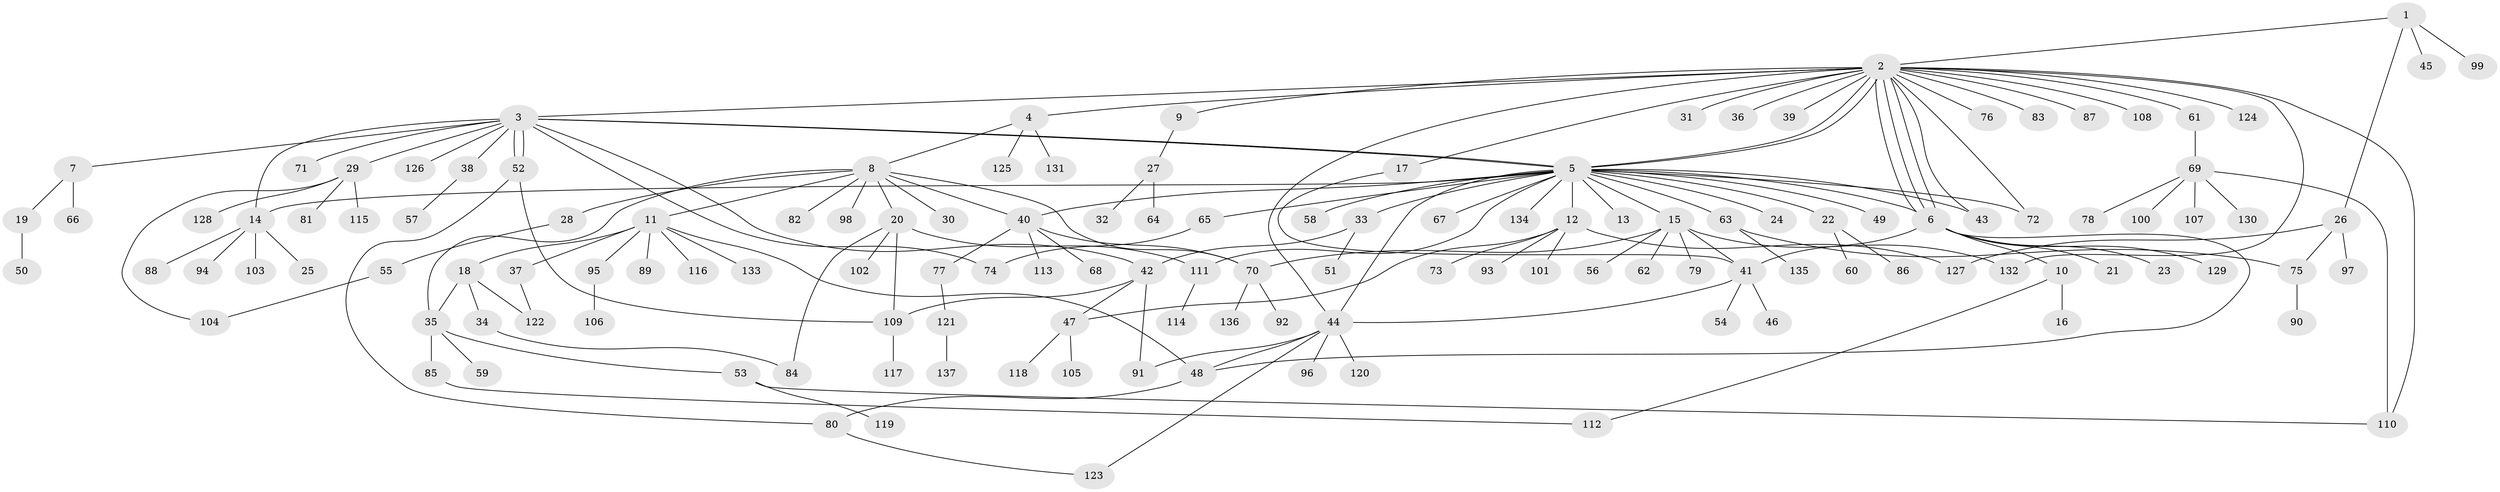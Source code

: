 // coarse degree distribution, {3: 0.18518518518518517, 30: 0.018518518518518517, 10: 0.018518518518518517, 8: 0.018518518518518517, 2: 0.2037037037037037, 1: 0.4444444444444444, 5: 0.05555555555555555, 9: 0.018518518518518517, 4: 0.037037037037037035}
// Generated by graph-tools (version 1.1) at 2025/18/03/04/25 18:18:07]
// undirected, 137 vertices, 174 edges
graph export_dot {
graph [start="1"]
  node [color=gray90,style=filled];
  1;
  2;
  3;
  4;
  5;
  6;
  7;
  8;
  9;
  10;
  11;
  12;
  13;
  14;
  15;
  16;
  17;
  18;
  19;
  20;
  21;
  22;
  23;
  24;
  25;
  26;
  27;
  28;
  29;
  30;
  31;
  32;
  33;
  34;
  35;
  36;
  37;
  38;
  39;
  40;
  41;
  42;
  43;
  44;
  45;
  46;
  47;
  48;
  49;
  50;
  51;
  52;
  53;
  54;
  55;
  56;
  57;
  58;
  59;
  60;
  61;
  62;
  63;
  64;
  65;
  66;
  67;
  68;
  69;
  70;
  71;
  72;
  73;
  74;
  75;
  76;
  77;
  78;
  79;
  80;
  81;
  82;
  83;
  84;
  85;
  86;
  87;
  88;
  89;
  90;
  91;
  92;
  93;
  94;
  95;
  96;
  97;
  98;
  99;
  100;
  101;
  102;
  103;
  104;
  105;
  106;
  107;
  108;
  109;
  110;
  111;
  112;
  113;
  114;
  115;
  116;
  117;
  118;
  119;
  120;
  121;
  122;
  123;
  124;
  125;
  126;
  127;
  128;
  129;
  130;
  131;
  132;
  133;
  134;
  135;
  136;
  137;
  1 -- 2;
  1 -- 26;
  1 -- 45;
  1 -- 99;
  2 -- 3;
  2 -- 4;
  2 -- 5;
  2 -- 5;
  2 -- 6;
  2 -- 6;
  2 -- 6;
  2 -- 9;
  2 -- 17;
  2 -- 31;
  2 -- 36;
  2 -- 39;
  2 -- 43;
  2 -- 44;
  2 -- 61;
  2 -- 72;
  2 -- 76;
  2 -- 83;
  2 -- 87;
  2 -- 108;
  2 -- 110;
  2 -- 124;
  2 -- 132;
  3 -- 5;
  3 -- 5;
  3 -- 7;
  3 -- 14;
  3 -- 29;
  3 -- 38;
  3 -- 42;
  3 -- 52;
  3 -- 52;
  3 -- 71;
  3 -- 74;
  3 -- 126;
  4 -- 8;
  4 -- 125;
  4 -- 131;
  5 -- 6;
  5 -- 12;
  5 -- 13;
  5 -- 14;
  5 -- 15;
  5 -- 22;
  5 -- 24;
  5 -- 33;
  5 -- 40;
  5 -- 43;
  5 -- 44;
  5 -- 49;
  5 -- 58;
  5 -- 63;
  5 -- 65;
  5 -- 67;
  5 -- 72;
  5 -- 111;
  5 -- 134;
  6 -- 10;
  6 -- 21;
  6 -- 23;
  6 -- 41;
  6 -- 48;
  6 -- 129;
  7 -- 19;
  7 -- 66;
  8 -- 11;
  8 -- 20;
  8 -- 28;
  8 -- 30;
  8 -- 35;
  8 -- 40;
  8 -- 70;
  8 -- 82;
  8 -- 98;
  9 -- 27;
  10 -- 16;
  10 -- 112;
  11 -- 18;
  11 -- 37;
  11 -- 48;
  11 -- 89;
  11 -- 95;
  11 -- 116;
  11 -- 133;
  12 -- 47;
  12 -- 73;
  12 -- 93;
  12 -- 101;
  12 -- 127;
  14 -- 25;
  14 -- 88;
  14 -- 94;
  14 -- 103;
  15 -- 41;
  15 -- 56;
  15 -- 62;
  15 -- 70;
  15 -- 79;
  15 -- 132;
  17 -- 41;
  18 -- 34;
  18 -- 35;
  18 -- 122;
  19 -- 50;
  20 -- 84;
  20 -- 102;
  20 -- 109;
  20 -- 111;
  22 -- 60;
  22 -- 86;
  26 -- 75;
  26 -- 97;
  26 -- 127;
  27 -- 32;
  27 -- 64;
  28 -- 55;
  29 -- 81;
  29 -- 104;
  29 -- 115;
  29 -- 128;
  33 -- 42;
  33 -- 51;
  34 -- 84;
  35 -- 53;
  35 -- 59;
  35 -- 85;
  37 -- 122;
  38 -- 57;
  40 -- 68;
  40 -- 70;
  40 -- 77;
  40 -- 113;
  41 -- 44;
  41 -- 46;
  41 -- 54;
  42 -- 47;
  42 -- 91;
  42 -- 109;
  44 -- 48;
  44 -- 91;
  44 -- 96;
  44 -- 120;
  44 -- 123;
  47 -- 105;
  47 -- 118;
  48 -- 80;
  52 -- 80;
  52 -- 109;
  53 -- 110;
  53 -- 119;
  55 -- 104;
  61 -- 69;
  63 -- 75;
  63 -- 135;
  65 -- 74;
  69 -- 78;
  69 -- 100;
  69 -- 107;
  69 -- 110;
  69 -- 130;
  70 -- 92;
  70 -- 136;
  75 -- 90;
  77 -- 121;
  80 -- 123;
  85 -- 112;
  95 -- 106;
  109 -- 117;
  111 -- 114;
  121 -- 137;
}
